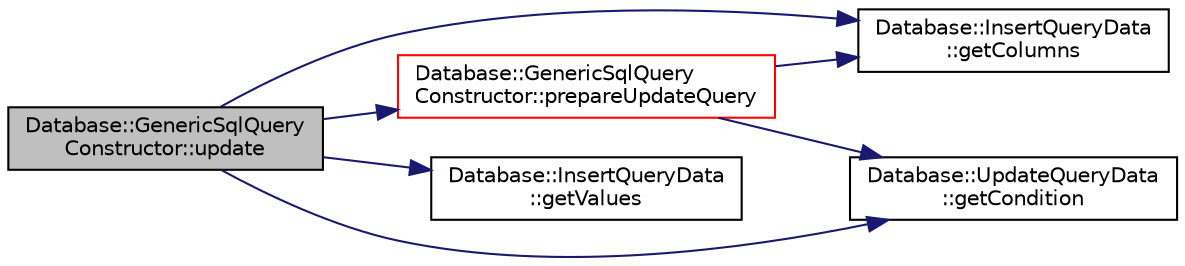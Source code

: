 digraph "Database::GenericSqlQueryConstructor::update"
{
 // LATEX_PDF_SIZE
  edge [fontname="Helvetica",fontsize="10",labelfontname="Helvetica",labelfontsize="10"];
  node [fontname="Helvetica",fontsize="10",shape=record];
  rankdir="LR";
  Node1 [label="Database::GenericSqlQuery\lConstructor::update",height=0.2,width=0.4,color="black", fillcolor="grey75", style="filled", fontcolor="black",tooltip=" "];
  Node1 -> Node2 [color="midnightblue",fontsize="10",style="solid",fontname="Helvetica"];
  Node2 [label="Database::InsertQueryData\l::getColumns",height=0.2,width=0.4,color="black", fillcolor="white", style="filled",URL="$class_database_1_1_insert_query_data.html#a5ce2ce74817343405919a285e452af35",tooltip=" "];
  Node1 -> Node3 [color="midnightblue",fontsize="10",style="solid",fontname="Helvetica"];
  Node3 [label="Database::UpdateQueryData\l::getCondition",height=0.2,width=0.4,color="black", fillcolor="white", style="filled",URL="$class_database_1_1_update_query_data.html#ac9511faf3860d5cc5124f73e6fab1341",tooltip=" "];
  Node1 -> Node4 [color="midnightblue",fontsize="10",style="solid",fontname="Helvetica"];
  Node4 [label="Database::InsertQueryData\l::getValues",height=0.2,width=0.4,color="black", fillcolor="white", style="filled",URL="$class_database_1_1_insert_query_data.html#a806a9039a26b2b39e58ecac52b25a7e2",tooltip=" "];
  Node1 -> Node5 [color="midnightblue",fontsize="10",style="solid",fontname="Helvetica"];
  Node5 [label="Database::GenericSqlQuery\lConstructor::prepareUpdateQuery",height=0.2,width=0.4,color="red", fillcolor="white", style="filled",URL="$class_database_1_1_generic_sql_query_constructor.html#a2421c6d44273a5e274f0fa3df2fe5b43",tooltip=" "];
  Node5 -> Node2 [color="midnightblue",fontsize="10",style="solid",fontname="Helvetica"];
  Node5 -> Node3 [color="midnightblue",fontsize="10",style="solid",fontname="Helvetica"];
}
